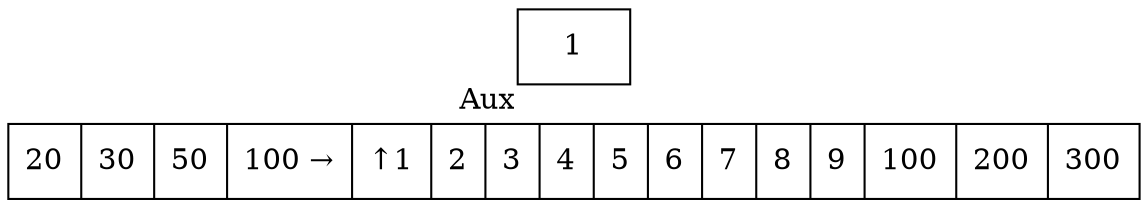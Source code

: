 digraph G{ node [shape = record ];
 rankdir=LR;X[label="{ 20|30|50|100|1|2|3|4|5|6|7|8|9|100|200|300}"]X[label="{ 20|30|50|100 → | ↑ 1|2|3|4|5|6|7|8|9|100|200|300}"]
2[label="{1}"xlabel="Aux"]
}
